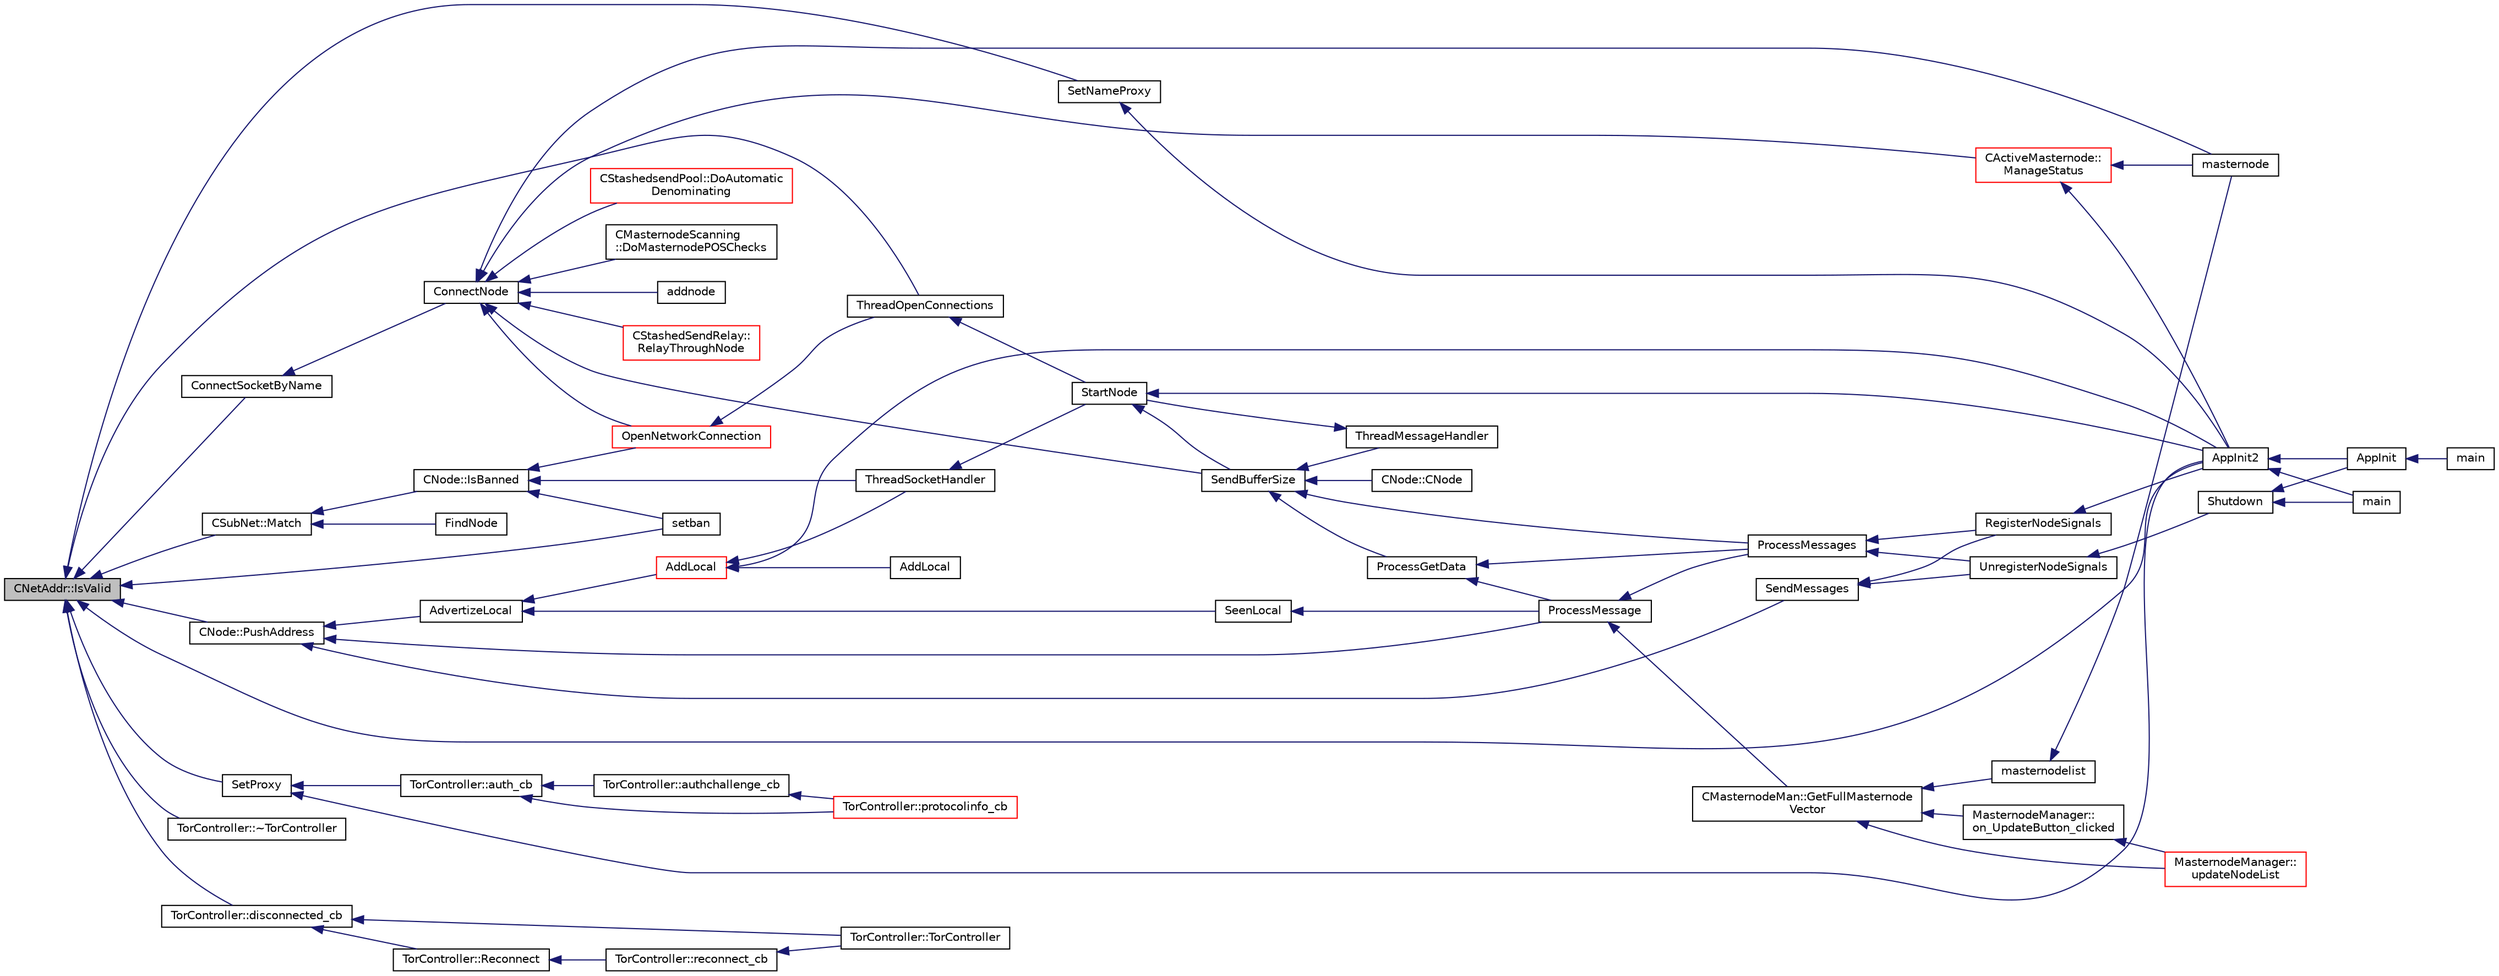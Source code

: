 digraph "CNetAddr::IsValid"
{
  edge [fontname="Helvetica",fontsize="10",labelfontname="Helvetica",labelfontsize="10"];
  node [fontname="Helvetica",fontsize="10",shape=record];
  rankdir="LR";
  Node784 [label="CNetAddr::IsValid",height=0.2,width=0.4,color="black", fillcolor="grey75", style="filled", fontcolor="black"];
  Node784 -> Node785 [dir="back",color="midnightblue",fontsize="10",style="solid",fontname="Helvetica"];
  Node785 [label="AppInit2",height=0.2,width=0.4,color="black", fillcolor="white", style="filled",URL="$d8/dc0/init_8h.html#a1a4c1bfbf6ba1db77e988b89b9cadfd3",tooltip="Initialize ion. "];
  Node785 -> Node786 [dir="back",color="midnightblue",fontsize="10",style="solid",fontname="Helvetica"];
  Node786 [label="AppInit",height=0.2,width=0.4,color="black", fillcolor="white", style="filled",URL="$d4/d35/iond_8cpp.html#ac59316b767e6984e1285f0531275286b"];
  Node786 -> Node787 [dir="back",color="midnightblue",fontsize="10",style="solid",fontname="Helvetica"];
  Node787 [label="main",height=0.2,width=0.4,color="black", fillcolor="white", style="filled",URL="$d4/d35/iond_8cpp.html#a0ddf1224851353fc92bfbff6f499fa97"];
  Node785 -> Node788 [dir="back",color="midnightblue",fontsize="10",style="solid",fontname="Helvetica"];
  Node788 [label="main",height=0.2,width=0.4,color="black", fillcolor="white", style="filled",URL="$d5/d2d/ion_8cpp.html#a0ddf1224851353fc92bfbff6f499fa97"];
  Node784 -> Node789 [dir="back",color="midnightblue",fontsize="10",style="solid",fontname="Helvetica"];
  Node789 [label="ThreadOpenConnections",height=0.2,width=0.4,color="black", fillcolor="white", style="filled",URL="$dd/d84/net_8cpp.html#a3b4720330e61127963a43df26b80f804"];
  Node789 -> Node790 [dir="back",color="midnightblue",fontsize="10",style="solid",fontname="Helvetica"];
  Node790 [label="StartNode",height=0.2,width=0.4,color="black", fillcolor="white", style="filled",URL="$d7/d97/net_8h.html#a9396d8054e8f74959e9391871aaddde0"];
  Node790 -> Node785 [dir="back",color="midnightblue",fontsize="10",style="solid",fontname="Helvetica"];
  Node790 -> Node791 [dir="back",color="midnightblue",fontsize="10",style="solid",fontname="Helvetica"];
  Node791 [label="SendBufferSize",height=0.2,width=0.4,color="black", fillcolor="white", style="filled",URL="$d7/d97/net_8h.html#a13f289d6233bd32b78a38793f76bdccb"];
  Node791 -> Node792 [dir="back",color="midnightblue",fontsize="10",style="solid",fontname="Helvetica"];
  Node792 [label="ProcessGetData",height=0.2,width=0.4,color="black", fillcolor="white", style="filled",URL="$df/d0a/main_8cpp.html#a3be415b83ecfe1f4215e0bd28c3b1eec"];
  Node792 -> Node793 [dir="back",color="midnightblue",fontsize="10",style="solid",fontname="Helvetica"];
  Node793 [label="ProcessMessage",height=0.2,width=0.4,color="black", fillcolor="white", style="filled",URL="$df/d0a/main_8cpp.html#a8ba92b1a4bce3c835e887a9073d17d8e"];
  Node793 -> Node794 [dir="back",color="midnightblue",fontsize="10",style="solid",fontname="Helvetica"];
  Node794 [label="ProcessMessages",height=0.2,width=0.4,color="black", fillcolor="white", style="filled",URL="$d4/dbf/main_8h.html#a196f9318f02448b85b28d612698934fd"];
  Node794 -> Node795 [dir="back",color="midnightblue",fontsize="10",style="solid",fontname="Helvetica"];
  Node795 [label="RegisterNodeSignals",height=0.2,width=0.4,color="black", fillcolor="white", style="filled",URL="$d4/dbf/main_8h.html#ab02615ff65f91d69f8d786ec900baa8a",tooltip="Register with a network node to receive its signals. "];
  Node795 -> Node785 [dir="back",color="midnightblue",fontsize="10",style="solid",fontname="Helvetica"];
  Node794 -> Node796 [dir="back",color="midnightblue",fontsize="10",style="solid",fontname="Helvetica"];
  Node796 [label="UnregisterNodeSignals",height=0.2,width=0.4,color="black", fillcolor="white", style="filled",URL="$d4/dbf/main_8h.html#a3ef0cc6e9d9d6435ee2a5569244d6ebd",tooltip="Unregister a network node. "];
  Node796 -> Node797 [dir="back",color="midnightblue",fontsize="10",style="solid",fontname="Helvetica"];
  Node797 [label="Shutdown",height=0.2,width=0.4,color="black", fillcolor="white", style="filled",URL="$d8/dc0/init_8h.html#ac5f038c2b480cf9ef5e19e3eba8dbaf9"];
  Node797 -> Node786 [dir="back",color="midnightblue",fontsize="10",style="solid",fontname="Helvetica"];
  Node797 -> Node788 [dir="back",color="midnightblue",fontsize="10",style="solid",fontname="Helvetica"];
  Node793 -> Node798 [dir="back",color="midnightblue",fontsize="10",style="solid",fontname="Helvetica"];
  Node798 [label="CMasternodeMan::GetFullMasternode\lVector",height=0.2,width=0.4,color="black", fillcolor="white", style="filled",URL="$dc/d6b/class_c_masternode_man.html#ab39e213a7601e1bef2eba1d5d63206f5"];
  Node798 -> Node799 [dir="back",color="midnightblue",fontsize="10",style="solid",fontname="Helvetica"];
  Node799 [label="MasternodeManager::\lupdateNodeList",height=0.2,width=0.4,color="red", fillcolor="white", style="filled",URL="$d9/d70/class_masternode_manager.html#a5485a8bd6ccf673027165cc1207dfae9"];
  Node798 -> Node801 [dir="back",color="midnightblue",fontsize="10",style="solid",fontname="Helvetica"];
  Node801 [label="MasternodeManager::\lon_UpdateButton_clicked",height=0.2,width=0.4,color="black", fillcolor="white", style="filled",URL="$d9/d70/class_masternode_manager.html#ae8d07b4d869e3eb09fe1be445eff0430"];
  Node801 -> Node799 [dir="back",color="midnightblue",fontsize="10",style="solid",fontname="Helvetica"];
  Node798 -> Node802 [dir="back",color="midnightblue",fontsize="10",style="solid",fontname="Helvetica"];
  Node802 [label="masternodelist",height=0.2,width=0.4,color="black", fillcolor="white", style="filled",URL="$d5/d6b/rpcstashedsend_8cpp.html#a3a7ed7e37f21eb2912afc6e776f7236c"];
  Node802 -> Node803 [dir="back",color="midnightblue",fontsize="10",style="solid",fontname="Helvetica"];
  Node803 [label="masternode",height=0.2,width=0.4,color="black", fillcolor="white", style="filled",URL="$d5/d6b/rpcstashedsend_8cpp.html#a30609e443aeb47c29ed0878d16b1b5e1"];
  Node792 -> Node794 [dir="back",color="midnightblue",fontsize="10",style="solid",fontname="Helvetica"];
  Node791 -> Node794 [dir="back",color="midnightblue",fontsize="10",style="solid",fontname="Helvetica"];
  Node791 -> Node804 [dir="back",color="midnightblue",fontsize="10",style="solid",fontname="Helvetica"];
  Node804 [label="ThreadMessageHandler",height=0.2,width=0.4,color="black", fillcolor="white", style="filled",URL="$dd/d84/net_8cpp.html#a379b0d3521bdd62ac296f219d70c4e30"];
  Node804 -> Node790 [dir="back",color="midnightblue",fontsize="10",style="solid",fontname="Helvetica"];
  Node791 -> Node805 [dir="back",color="midnightblue",fontsize="10",style="solid",fontname="Helvetica"];
  Node805 [label="CNode::CNode",height=0.2,width=0.4,color="black", fillcolor="white", style="filled",URL="$d1/d64/class_c_node.html#a51556705550511146245b9fb2fec09c1"];
  Node784 -> Node806 [dir="back",color="midnightblue",fontsize="10",style="solid",fontname="Helvetica"];
  Node806 [label="CNode::PushAddress",height=0.2,width=0.4,color="black", fillcolor="white", style="filled",URL="$d1/d64/class_c_node.html#a06950a5ce265a1d4df1aad7f28e6fde8"];
  Node806 -> Node793 [dir="back",color="midnightblue",fontsize="10",style="solid",fontname="Helvetica"];
  Node806 -> Node807 [dir="back",color="midnightblue",fontsize="10",style="solid",fontname="Helvetica"];
  Node807 [label="SendMessages",height=0.2,width=0.4,color="black", fillcolor="white", style="filled",URL="$d4/dbf/main_8h.html#a711a5bdb30c9c9bbdc83011b1cbbe2f3"];
  Node807 -> Node795 [dir="back",color="midnightblue",fontsize="10",style="solid",fontname="Helvetica"];
  Node807 -> Node796 [dir="back",color="midnightblue",fontsize="10",style="solid",fontname="Helvetica"];
  Node806 -> Node808 [dir="back",color="midnightblue",fontsize="10",style="solid",fontname="Helvetica"];
  Node808 [label="AdvertizeLocal",height=0.2,width=0.4,color="black", fillcolor="white", style="filled",URL="$dd/d84/net_8cpp.html#a11932bbb34fc72238e9069c6e5363108"];
  Node808 -> Node809 [dir="back",color="midnightblue",fontsize="10",style="solid",fontname="Helvetica"];
  Node809 [label="AddLocal",height=0.2,width=0.4,color="red", fillcolor="white", style="filled",URL="$d7/d97/net_8h.html#a337d6af198a6b0d75f830e56da9b91e9"];
  Node809 -> Node785 [dir="back",color="midnightblue",fontsize="10",style="solid",fontname="Helvetica"];
  Node809 -> Node810 [dir="back",color="midnightblue",fontsize="10",style="solid",fontname="Helvetica"];
  Node810 [label="AddLocal",height=0.2,width=0.4,color="black", fillcolor="white", style="filled",URL="$d7/d97/net_8h.html#abda4e8f87772f9a9d9d8f52a93791ffc"];
  Node809 -> Node811 [dir="back",color="midnightblue",fontsize="10",style="solid",fontname="Helvetica"];
  Node811 [label="ThreadSocketHandler",height=0.2,width=0.4,color="black", fillcolor="white", style="filled",URL="$dd/d84/net_8cpp.html#aa1111c12121e039bbd8eedb556e4514a"];
  Node811 -> Node790 [dir="back",color="midnightblue",fontsize="10",style="solid",fontname="Helvetica"];
  Node808 -> Node823 [dir="back",color="midnightblue",fontsize="10",style="solid",fontname="Helvetica"];
  Node823 [label="SeenLocal",height=0.2,width=0.4,color="black", fillcolor="white", style="filled",URL="$d7/d97/net_8h.html#af7487aacfc9d708b3db40c255ec070a8",tooltip="vote for a local address "];
  Node823 -> Node793 [dir="back",color="midnightblue",fontsize="10",style="solid",fontname="Helvetica"];
  Node784 -> Node824 [dir="back",color="midnightblue",fontsize="10",style="solid",fontname="Helvetica"];
  Node824 [label="SetProxy",height=0.2,width=0.4,color="black", fillcolor="white", style="filled",URL="$da/df0/netbase_8h.html#a36b3ccbd459a4a9a7e3b9fc225d4f0b1"];
  Node824 -> Node785 [dir="back",color="midnightblue",fontsize="10",style="solid",fontname="Helvetica"];
  Node824 -> Node816 [dir="back",color="midnightblue",fontsize="10",style="solid",fontname="Helvetica"];
  Node816 [label="TorController::auth_cb",height=0.2,width=0.4,color="black", fillcolor="white", style="filled",URL="$da/dd9/class_tor_controller.html#ae36bc33cb3088384517c68f71e9944ce",tooltip="Callback for AUTHENTICATE result. "];
  Node816 -> Node817 [dir="back",color="midnightblue",fontsize="10",style="solid",fontname="Helvetica"];
  Node817 [label="TorController::authchallenge_cb",height=0.2,width=0.4,color="black", fillcolor="white", style="filled",URL="$da/dd9/class_tor_controller.html#a86f1396b9f242183ffe777e0951eb997",tooltip="Callback for AUTHCHALLENGE result. "];
  Node817 -> Node818 [dir="back",color="midnightblue",fontsize="10",style="solid",fontname="Helvetica"];
  Node818 [label="TorController::protocolinfo_cb",height=0.2,width=0.4,color="red", fillcolor="white", style="filled",URL="$da/dd9/class_tor_controller.html#aee36fcd1cd60d7f4eb007d909894b1c3",tooltip="Callback for PROTOCOLINFO result. "];
  Node816 -> Node818 [dir="back",color="midnightblue",fontsize="10",style="solid",fontname="Helvetica"];
  Node784 -> Node825 [dir="back",color="midnightblue",fontsize="10",style="solid",fontname="Helvetica"];
  Node825 [label="SetNameProxy",height=0.2,width=0.4,color="black", fillcolor="white", style="filled",URL="$da/df0/netbase_8h.html#ae47899ade227ff90cc08cadb0137872c"];
  Node825 -> Node785 [dir="back",color="midnightblue",fontsize="10",style="solid",fontname="Helvetica"];
  Node784 -> Node826 [dir="back",color="midnightblue",fontsize="10",style="solid",fontname="Helvetica"];
  Node826 [label="ConnectSocketByName",height=0.2,width=0.4,color="black", fillcolor="white", style="filled",URL="$da/df0/netbase_8h.html#a6b06ed45e08d73e435c656a4dfcb0a95"];
  Node826 -> Node827 [dir="back",color="midnightblue",fontsize="10",style="solid",fontname="Helvetica"];
  Node827 [label="ConnectNode",height=0.2,width=0.4,color="black", fillcolor="white", style="filled",URL="$d7/d97/net_8h.html#ab2c1bd88322f3f689616e70be5b53ade"];
  Node827 -> Node828 [dir="back",color="midnightblue",fontsize="10",style="solid",fontname="Helvetica"];
  Node828 [label="CActiveMasternode::\lManageStatus",height=0.2,width=0.4,color="red", fillcolor="white", style="filled",URL="$d9/d29/class_c_active_masternode.html#a8004b3b2100da7dcfedbd1e959633e51"];
  Node828 -> Node785 [dir="back",color="midnightblue",fontsize="10",style="solid",fontname="Helvetica"];
  Node828 -> Node803 [dir="back",color="midnightblue",fontsize="10",style="solid",fontname="Helvetica"];
  Node827 -> Node832 [dir="back",color="midnightblue",fontsize="10",style="solid",fontname="Helvetica"];
  Node832 [label="CMasternodeScanning\l::DoMasternodePOSChecks",height=0.2,width=0.4,color="black", fillcolor="white", style="filled",URL="$d5/d9f/class_c_masternode_scanning.html#a6bc18fb7508f702e2a2d1c3731342f8f"];
  Node827 -> Node833 [dir="back",color="midnightblue",fontsize="10",style="solid",fontname="Helvetica"];
  Node833 [label="OpenNetworkConnection",height=0.2,width=0.4,color="red", fillcolor="white", style="filled",URL="$dd/d84/net_8cpp.html#aa19cb8e6cf23a990e585f2bbf9ece276"];
  Node833 -> Node789 [dir="back",color="midnightblue",fontsize="10",style="solid",fontname="Helvetica"];
  Node827 -> Node791 [dir="back",color="midnightblue",fontsize="10",style="solid",fontname="Helvetica"];
  Node827 -> Node836 [dir="back",color="midnightblue",fontsize="10",style="solid",fontname="Helvetica"];
  Node836 [label="addnode",height=0.2,width=0.4,color="black", fillcolor="white", style="filled",URL="$df/dab/rpcnet_8cpp.html#ab455bfd729ba34d3bb55b716e62405a3"];
  Node827 -> Node803 [dir="back",color="midnightblue",fontsize="10",style="solid",fontname="Helvetica"];
  Node827 -> Node837 [dir="back",color="midnightblue",fontsize="10",style="solid",fontname="Helvetica"];
  Node837 [label="CStashedSendRelay::\lRelayThroughNode",height=0.2,width=0.4,color="red", fillcolor="white", style="filled",URL="$d2/d25/class_c_stashed_send_relay.html#a3e759315bdccb63c1810582eeffa080e"];
  Node827 -> Node839 [dir="back",color="midnightblue",fontsize="10",style="solid",fontname="Helvetica"];
  Node839 [label="CStashedsendPool::DoAutomatic\lDenominating",height=0.2,width=0.4,color="red", fillcolor="white", style="filled",URL="$dd/d8a/class_c_stashedsend_pool.html#a21f19df4854af34c8f89187c768a524f",tooltip="Passively run Stashedsend in the background according to the configuration in settings (only for QT) ..."];
  Node784 -> Node844 [dir="back",color="midnightblue",fontsize="10",style="solid",fontname="Helvetica"];
  Node844 [label="CSubNet::Match",height=0.2,width=0.4,color="black", fillcolor="white", style="filled",URL="$d9/d87/class_c_sub_net.html#af84fa02ebca222739c55e9d2cd7d38a3"];
  Node844 -> Node845 [dir="back",color="midnightblue",fontsize="10",style="solid",fontname="Helvetica"];
  Node845 [label="FindNode",height=0.2,width=0.4,color="black", fillcolor="white", style="filled",URL="$d7/d97/net_8h.html#a9f21bc8d4f0f9af1ad5ccbd3b040227b"];
  Node844 -> Node846 [dir="back",color="midnightblue",fontsize="10",style="solid",fontname="Helvetica"];
  Node846 [label="CNode::IsBanned",height=0.2,width=0.4,color="black", fillcolor="white", style="filled",URL="$d1/d64/class_c_node.html#aefa8b81afa53b4c6635dc4c6c024211a"];
  Node846 -> Node811 [dir="back",color="midnightblue",fontsize="10",style="solid",fontname="Helvetica"];
  Node846 -> Node833 [dir="back",color="midnightblue",fontsize="10",style="solid",fontname="Helvetica"];
  Node846 -> Node847 [dir="back",color="midnightblue",fontsize="10",style="solid",fontname="Helvetica"];
  Node847 [label="setban",height=0.2,width=0.4,color="black", fillcolor="white", style="filled",URL="$df/dab/rpcnet_8cpp.html#a4691c5765507f04c86e42e8df1e5c047"];
  Node784 -> Node847 [dir="back",color="midnightblue",fontsize="10",style="solid",fontname="Helvetica"];
  Node784 -> Node848 [dir="back",color="midnightblue",fontsize="10",style="solid",fontname="Helvetica"];
  Node848 [label="TorController::~TorController",height=0.2,width=0.4,color="black", fillcolor="white", style="filled",URL="$da/dd9/class_tor_controller.html#a98c6b822f4a60da7847a974607b95963"];
  Node784 -> Node849 [dir="back",color="midnightblue",fontsize="10",style="solid",fontname="Helvetica"];
  Node849 [label="TorController::disconnected_cb",height=0.2,width=0.4,color="black", fillcolor="white", style="filled",URL="$da/dd9/class_tor_controller.html#a81392f33f0c7e069762668ec3a757075",tooltip="Callback after connection lost or failed connection attempt. "];
  Node849 -> Node820 [dir="back",color="midnightblue",fontsize="10",style="solid",fontname="Helvetica"];
  Node820 [label="TorController::TorController",height=0.2,width=0.4,color="black", fillcolor="white", style="filled",URL="$da/dd9/class_tor_controller.html#ab38d90df15a9e3f2c6e1f4f24073a64e"];
  Node849 -> Node821 [dir="back",color="midnightblue",fontsize="10",style="solid",fontname="Helvetica"];
  Node821 [label="TorController::Reconnect",height=0.2,width=0.4,color="black", fillcolor="white", style="filled",URL="$da/dd9/class_tor_controller.html#ae5d4304836fce79574ec540c5ada8269",tooltip="Reconnect, after getting disconnected. "];
  Node821 -> Node822 [dir="back",color="midnightblue",fontsize="10",style="solid",fontname="Helvetica"];
  Node822 [label="TorController::reconnect_cb",height=0.2,width=0.4,color="black", fillcolor="white", style="filled",URL="$da/dd9/class_tor_controller.html#a2fa9614b4fa0e24c57f443b3c56f835c",tooltip="Callback for reconnect timer. "];
  Node822 -> Node820 [dir="back",color="midnightblue",fontsize="10",style="solid",fontname="Helvetica"];
}
